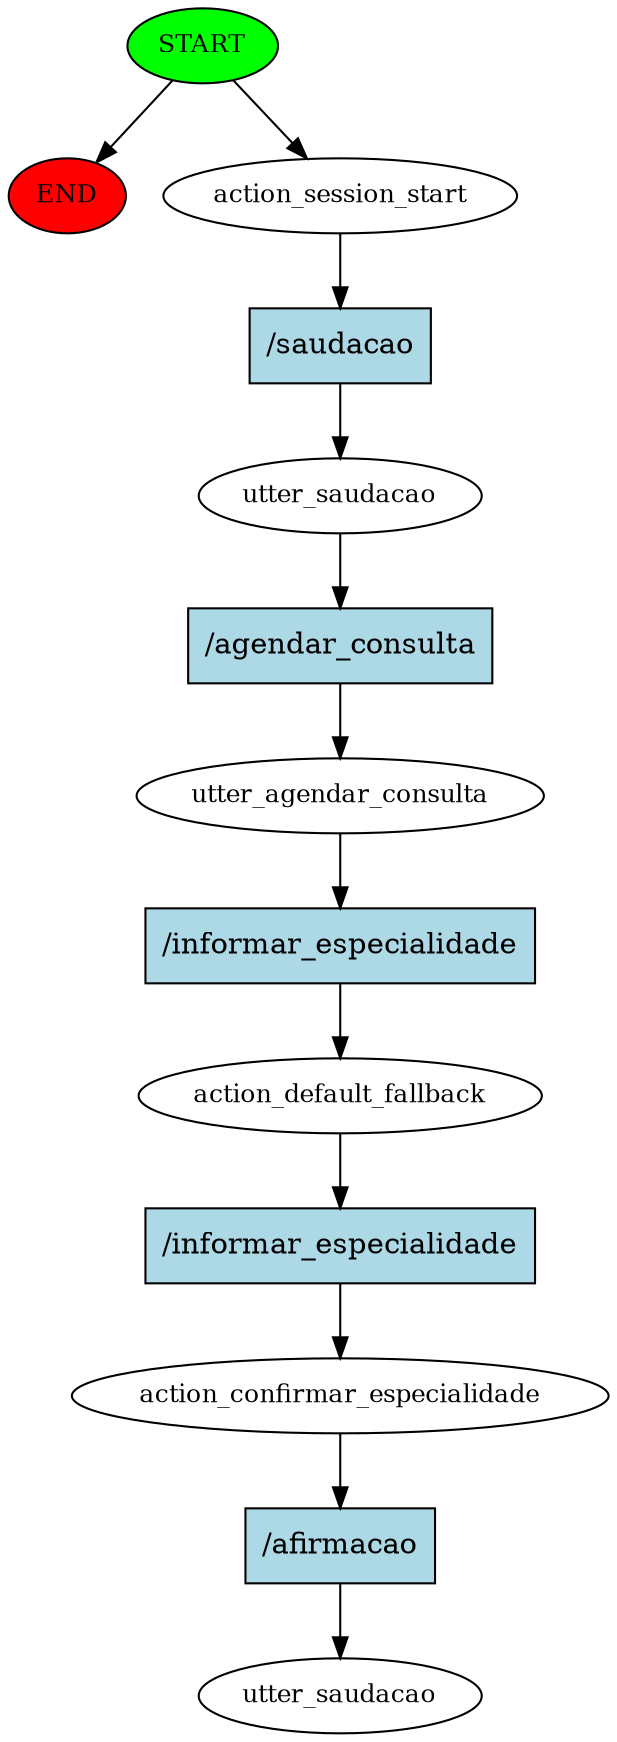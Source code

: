 digraph  {
0 [class="start active", fillcolor=green, fontsize=12, label=START, style=filled];
"-1" [class=end, fillcolor=red, fontsize=12, label=END, style=filled];
1 [class=active, fontsize=12, label=action_session_start];
2 [class=active, fontsize=12, label=utter_saudacao];
3 [class=active, fontsize=12, label=utter_agendar_consulta];
4 [class=active, fontsize=12, label=action_default_fallback];
5 [class=active, fontsize=12, label=action_confirmar_especialidade];
6 [class="dashed active", fontsize=12, label=utter_saudacao];
7 [class="intent active", fillcolor=lightblue, label="/saudacao", shape=rect, style=filled];
8 [class="intent active", fillcolor=lightblue, label="/agendar_consulta", shape=rect, style=filled];
9 [class="intent active", fillcolor=lightblue, label="/informar_especialidade", shape=rect, style=filled];
10 [class="intent active", fillcolor=lightblue, label="/informar_especialidade", shape=rect, style=filled];
11 [class="intent active", fillcolor=lightblue, label="/afirmacao", shape=rect, style=filled];
0 -> "-1"  [class="", key=NONE, label=""];
0 -> 1  [class=active, key=NONE, label=""];
1 -> 7  [class=active, key=0];
2 -> 8  [class=active, key=0];
3 -> 9  [class=active, key=0];
4 -> 10  [class=active, key=0];
5 -> 11  [class=active, key=0];
7 -> 2  [class=active, key=0];
8 -> 3  [class=active, key=0];
9 -> 4  [class=active, key=0];
10 -> 5  [class=active, key=0];
11 -> 6  [class=active, key=0];
}
